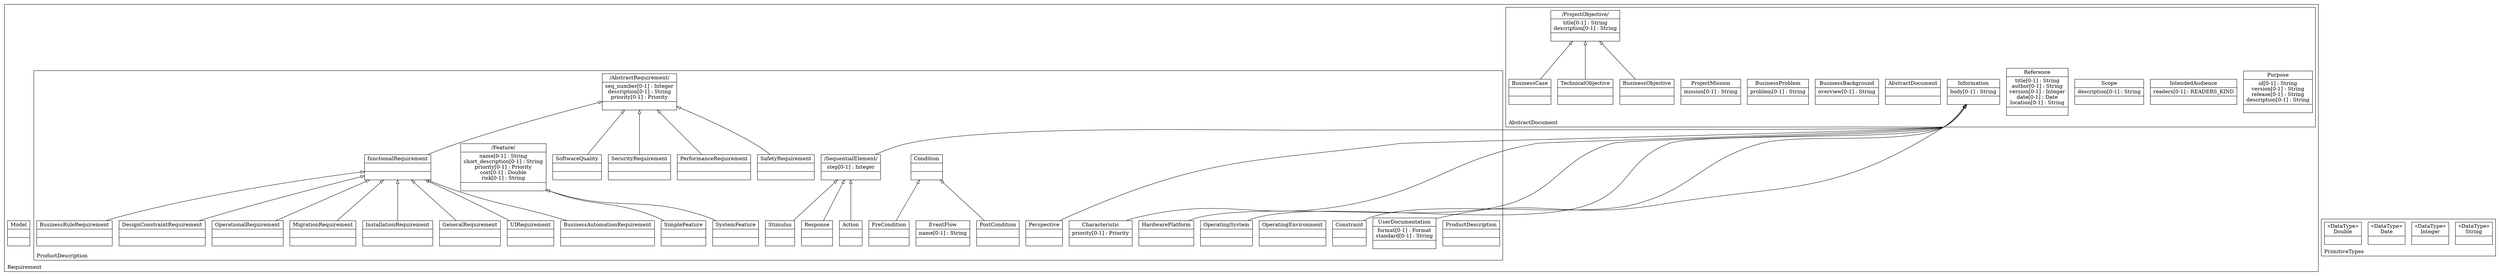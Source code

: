 digraph "KM3 Model in DOT" {
graph[rankdir=BT,labeljust=l,labelloc=t,nodeSep=0.75,compound=true];
 subgraph "cluster_Requirement"{
labelloc=t
color=black
label=Requirement
 node[shape=record];
Model[label="{Model| | }"]
;
 subgraph "cluster_AbstractDocument"{
labelloc=t
color=black
label=AbstractDocument
 node[shape=record];
Purpose[label="{Purpose|id[0-1] : String\nversion[0-1] : String\nrelease[0-1] : String\ndescription[0-1] : String| }"]
;
 node[shape=record];
IntendedAudience[label="{IntendedAudience|readers[0-1] : READERS_KIND| }"]
;
 node[shape=record];
Scope[label="{Scope|description[0-1] : String| }"]
;
 node[shape=record];
Reference[label="{Reference|title[0-1] : String\nauthor[0-1] : String\nversion[0-1] : Integer\ndate[0-1] : Date\nlocation[0-1] : String| }"]
;
 node[shape=record];
Information[label="{Information|body[0-1] : String| }"]
;
 node[shape=record];
AbstractDocument[label="{AbstractDocument| | }"]
;
 node[shape=record];
BusinessBackground[label="{BusinessBackground|overview[0-1] : String| }"]
;
 node[shape=record];
BusinessProblem[label="{BusinessProblem|problem[0-1] : String| }"]
;
 node[shape=record];
ProjectMission[label="{ProjectMission|mission[0-1] : String| }"]
;
 node[shape=record];
ProjectObjective[label="{/ProjectObjective/|title[0-1] : String\ndescription[0-1] : String| }"]
;
 node[shape=record];
BusinessObjective[label="{BusinessObjective| | }"]
 BusinessObjective->ProjectObjective[arrowhead=onormal,group=ProjectObjective,minlen=2,constraint=true,]
;
 node[shape=record];
TechnicalObjective[label="{TechnicalObjective| | }"]
 TechnicalObjective->ProjectObjective[arrowhead=onormal,group=ProjectObjective,minlen=2,constraint=true,]
;
 node[shape=record];
BusinessCase[label="{BusinessCase| | }"]
 BusinessCase->ProjectObjective[arrowhead=onormal,group=ProjectObjective,minlen=2,constraint=true,]
;

} subgraph "cluster_ProductDescription"{
labelloc=t
color=black
label=ProductDescription
 node[shape=record];
ProductDescription[label="{ProductDescription| | }"]
;
 node[shape=record];
Perspective[label="{Perspective| | }"]
 Perspective->Information[arrowhead=onormal,group=Information,minlen=2,constraint=true,]
;
 node[shape=record];
Characteristic[label="{Characteristic|priority[0-1] : Priority| }"]
 Characteristic->Information[arrowhead=onormal,group=Information,minlen=2,constraint=true,]
;
 node[shape=record];
OperatingEnvironment[label="{OperatingEnvironment| | }"]
;
 node[shape=record];
HardwarePlatform[label="{HardwarePlatform| | }"]
 HardwarePlatform->Information[arrowhead=onormal,group=Information,minlen=2,constraint=true,]
;
 node[shape=record];
OperatingSystem[label="{OperatingSystem| | }"]
 OperatingSystem->Information[arrowhead=onormal,group=Information,minlen=2,constraint=true,]
;
 node[shape=record];
Constraint[label="{Constraint| | }"]
 Constraint->Information[arrowhead=onormal,group=Information,minlen=2,constraint=true,]
;
 node[shape=record];
UserDocumentation[label="{UserDocumentation|format[0-1] : Format\nstandard[0-1] : String| }"]
 UserDocumentation->Information[arrowhead=onormal,group=Information,minlen=2,constraint=true,]
;
 node[shape=record];
SystemFeature[label="{SystemFeature| | }"]
 SystemFeature->Feature[arrowhead=onormal,group=Feature,minlen=2,constraint=true,]
;
 node[shape=record];
EventFlow[label="{EventFlow|name[0-1] : String| }"]
;
 node[shape=record];
AbstractRequirement[label="{/AbstractRequirement/|seq_number[0-1] : Integer\ndescription[0-1] : String\npriority[0-1] : Priority| }"]
;
 node[shape=record];
functionalRequirement[label="{functionalRequirement| | }"]
 functionalRequirement->AbstractRequirement[arrowhead=onormal,group=AbstractRequirement,minlen=2,constraint=true,]
;
 node[shape=record];
Condition[label="{Condition| | }"]
;
 node[shape=record];
PreCondition[label="{PreCondition| | }"]
 PreCondition->Condition[arrowhead=onormal,group=Condition,minlen=2,constraint=true,]
;
 node[shape=record];
PostCondition[label="{PostCondition| | }"]
 PostCondition->Condition[arrowhead=onormal,group=Condition,minlen=2,constraint=true,]
;
 node[shape=record];
SafetyRequirement[label="{SafetyRequirement| | }"]
 SafetyRequirement->AbstractRequirement[arrowhead=onormal,group=AbstractRequirement,minlen=2,constraint=true,]
;
 node[shape=record];
PerformanceRequirement[label="{PerformanceRequirement| | }"]
 PerformanceRequirement->AbstractRequirement[arrowhead=onormal,group=AbstractRequirement,minlen=2,constraint=true,]
;
 node[shape=record];
SecurityRequirement[label="{SecurityRequirement| | }"]
 SecurityRequirement->AbstractRequirement[arrowhead=onormal,group=AbstractRequirement,minlen=2,constraint=true,]
;
 node[shape=record];
SoftwareQuality[label="{SoftwareQuality| | }"]
 SoftwareQuality->AbstractRequirement[arrowhead=onormal,group=AbstractRequirement,minlen=2,constraint=true,]
;
 node[shape=record];
Action[label="{Action| | }"]
 Action->SequentialElement[arrowhead=onormal,group=SequentialElement,minlen=2,constraint=true,]
;
 node[shape=record];
SequentialElement[label="{/SequentialElement/|step[0-1] : Integer| }"]
 SequentialElement->Information[arrowhead=onormal,group=Information,minlen=2,constraint=true,]
;
 node[shape=record];
Response[label="{Response| | }"]
 Response->SequentialElement[arrowhead=onormal,group=SequentialElement,minlen=2,constraint=true,]
;
 node[shape=record];
Stimulus[label="{Stimulus| | }"]
 Stimulus->SequentialElement[arrowhead=onormal,group=SequentialElement,minlen=2,constraint=true,]
;
 node[shape=record];
DesignConstraintRequirement[label="{DesignConstraintRequirement| | }"]
 DesignConstraintRequirement->functionalRequirement[arrowhead=onormal,group=functionalRequirement,minlen=2,constraint=true,]
;
 node[shape=record];
BusinessRuleRequirement[label="{BusinessRuleRequirement| | }"]
 BusinessRuleRequirement->functionalRequirement[arrowhead=onormal,group=functionalRequirement,minlen=2,constraint=true,]
;
 node[shape=record];
BusinessAutomationRequirement[label="{BusinessAutomationRequirement| | }"]
 BusinessAutomationRequirement->functionalRequirement[arrowhead=onormal,group=functionalRequirement,minlen=2,constraint=true,]
;
 node[shape=record];
UIRequirement[label="{UIRequirement| | }"]
 UIRequirement->functionalRequirement[arrowhead=onormal,group=functionalRequirement,minlen=2,constraint=true,]
;
 node[shape=record];
GeneralRequirement[label="{GeneralRequirement| | }"]
 GeneralRequirement->functionalRequirement[arrowhead=onormal,group=functionalRequirement,minlen=2,constraint=true,]
;
 node[shape=record];
InstallationRequirement[label="{InstallationRequirement| | }"]
 InstallationRequirement->functionalRequirement[arrowhead=onormal,group=functionalRequirement,minlen=2,constraint=true,]
;
 node[shape=record];
MigrationRequirement[label="{MigrationRequirement| | }"]
 MigrationRequirement->functionalRequirement[arrowhead=onormal,group=functionalRequirement,minlen=2,constraint=true,]
;
 node[shape=record];
OperationalRequirement[label="{OperationalRequirement| | }"]
 OperationalRequirement->functionalRequirement[arrowhead=onormal,group=functionalRequirement,minlen=2,constraint=true,]
;
 node[shape=record];
SimpleFeature[label="{SimpleFeature| | }"]
 SimpleFeature->Feature[arrowhead=onormal,group=Feature,minlen=2,constraint=true,]
;
 node[shape=record];
Feature[label="{/Feature/|name[0-1] : String\nshort_description[0-1] : String\npriority[0-1] : Priority\ncost[0-1] : Double\nrisk[0-1] : String| }"]
;

}
} subgraph "cluster_PrimitiveTypes"{
labelloc=t
color=black
label=PrimitiveTypes
 node[shape=record];
String[label="{&#171;DataType&#187;\nString|}"]
;
 node[shape=record];
Integer[label="{&#171;DataType&#187;\nInteger|}"]
;
 node[shape=record];
Date[label="{&#171;DataType&#187;\nDate|}"]
;
 node[shape=record];
Double[label="{&#171;DataType&#187;\nDouble|}"]
;

}
}